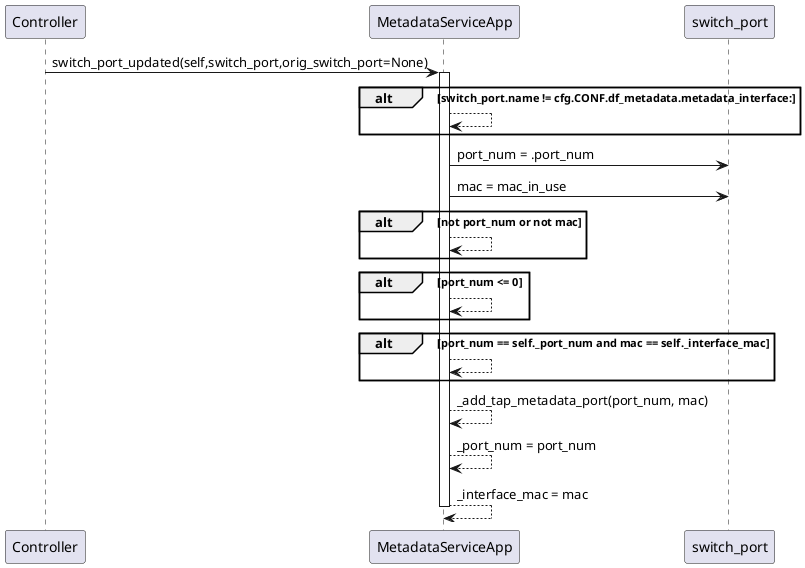 @startuml switch port created or updated
Controller->MetadataServiceApp:switch_port_updated(self,switch_port,orig_switch_port=None)
activate MetadataServiceApp
alt switch_port.name != cfg.CONF.df_metadata.metadata_interface:
    MetadataServiceApp-->MetadataServiceApp
end
MetadataServiceApp->switch_port:port_num = .port_num
MetadataServiceApp->switch_port:mac = mac_in_use
alt not port_num or not mac
    MetadataServiceApp-->MetadataServiceApp
end
alt port_num <= 0
    MetadataServiceApp-->MetadataServiceApp
end
alt port_num == self._port_num and mac == self._interface_mac
    MetadataServiceApp-->MetadataServiceApp
end
MetadataServiceApp-->MetadataServiceApp:_add_tap_metadata_port(port_num, mac)
MetadataServiceApp-->MetadataServiceApp:_port_num = port_num
MetadataServiceApp-->MetadataServiceApp:_interface_mac = mac
deactivate
@enduml